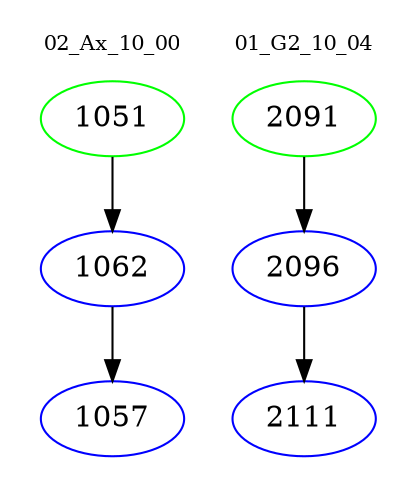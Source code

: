 digraph{
subgraph cluster_0 {
color = white
label = "02_Ax_10_00";
fontsize=10;
T0_1051 [label="1051", color="green"]
T0_1051 -> T0_1062 [color="black"]
T0_1062 [label="1062", color="blue"]
T0_1062 -> T0_1057 [color="black"]
T0_1057 [label="1057", color="blue"]
}
subgraph cluster_1 {
color = white
label = "01_G2_10_04";
fontsize=10;
T1_2091 [label="2091", color="green"]
T1_2091 -> T1_2096 [color="black"]
T1_2096 [label="2096", color="blue"]
T1_2096 -> T1_2111 [color="black"]
T1_2111 [label="2111", color="blue"]
}
}
